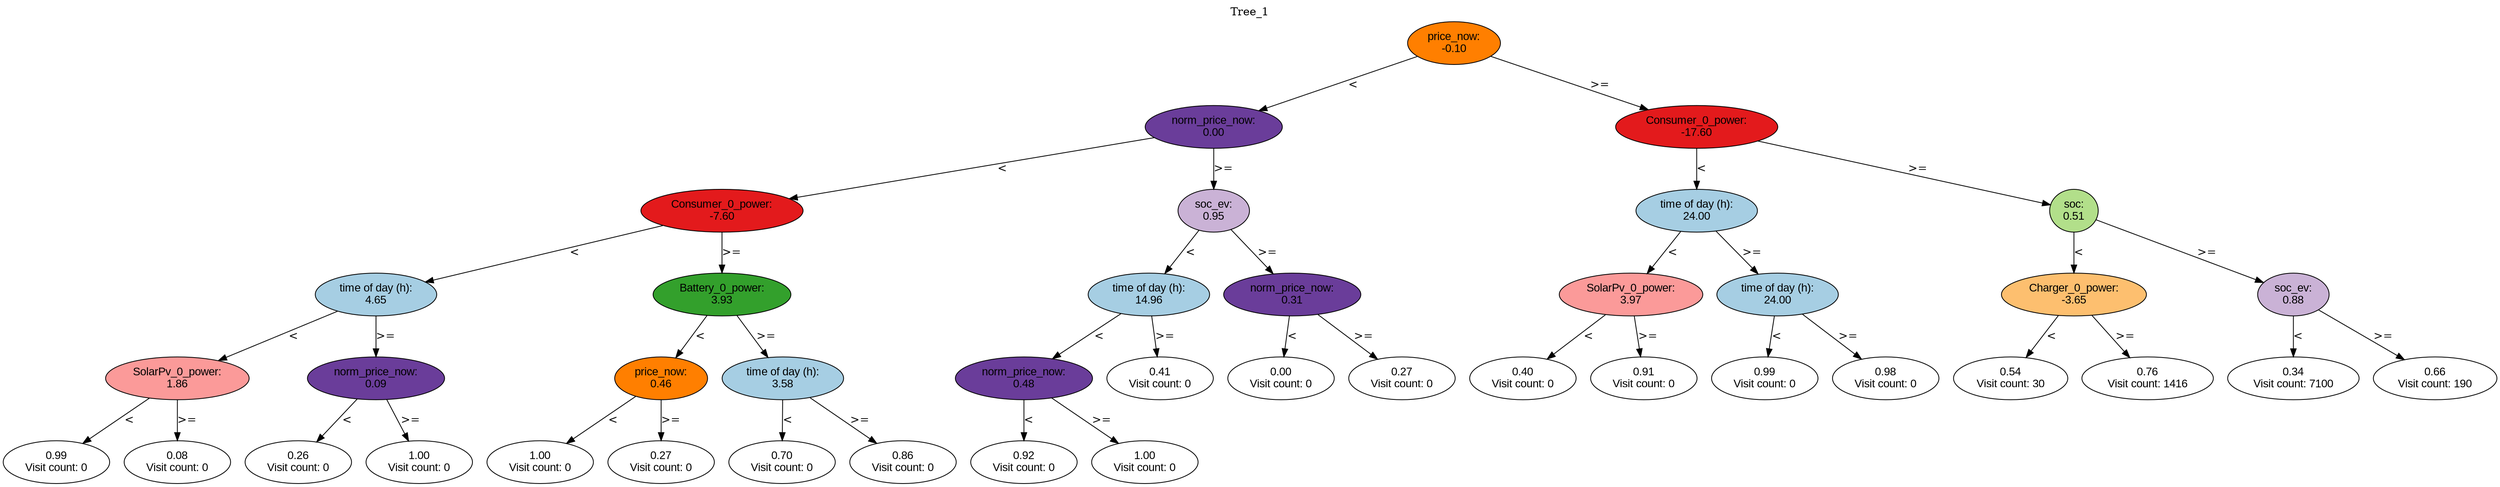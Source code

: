 digraph BST {
    node [fontname="Arial" style=filled colorscheme=paired12];
    0 [ label = "price_now:
-0.10" fillcolor=8];
    1 [ label = "norm_price_now:
0.00" fillcolor=10];
    2 [ label = "Consumer_0_power:
-7.60" fillcolor=6];
    3 [ label = "time of day (h):
4.65" fillcolor=1];
    4 [ label = "SolarPv_0_power:
1.86" fillcolor=5];
    5 [ label = "0.99
Visit count: 0" fillcolor=white];
    6 [ label = "0.08
Visit count: 0" fillcolor=white];
    7 [ label = "norm_price_now:
0.09" fillcolor=10];
    8 [ label = "0.26
Visit count: 0" fillcolor=white];
    9 [ label = "1.00
Visit count: 0" fillcolor=white];
    10 [ label = "Battery_0_power:
3.93" fillcolor=4];
    11 [ label = "price_now:
0.46" fillcolor=8];
    12 [ label = "1.00
Visit count: 0" fillcolor=white];
    13 [ label = "0.27
Visit count: 0" fillcolor=white];
    14 [ label = "time of day (h):
3.58" fillcolor=1];
    15 [ label = "0.70
Visit count: 0" fillcolor=white];
    16 [ label = "0.86
Visit count: 0" fillcolor=white];
    17 [ label = "soc_ev:
0.95" fillcolor=9];
    18 [ label = "time of day (h):
14.96" fillcolor=1];
    19 [ label = "norm_price_now:
0.48" fillcolor=10];
    20 [ label = "0.92
Visit count: 0" fillcolor=white];
    21 [ label = "1.00
Visit count: 0" fillcolor=white];
    22 [ label = "0.41
Visit count: 0" fillcolor=white];
    23 [ label = "norm_price_now:
0.31" fillcolor=10];
    24 [ label = "0.00
Visit count: 0" fillcolor=white];
    25 [ label = "0.27
Visit count: 0" fillcolor=white];
    26 [ label = "Consumer_0_power:
-17.60" fillcolor=6];
    27 [ label = "time of day (h):
24.00" fillcolor=1];
    28 [ label = "SolarPv_0_power:
3.97" fillcolor=5];
    29 [ label = "0.40
Visit count: 0" fillcolor=white];
    30 [ label = "0.91
Visit count: 0" fillcolor=white];
    31 [ label = "time of day (h):
24.00" fillcolor=1];
    32 [ label = "0.99
Visit count: 0" fillcolor=white];
    33 [ label = "0.98
Visit count: 0" fillcolor=white];
    34 [ label = "soc:
0.51" fillcolor=3];
    35 [ label = "Charger_0_power:
-3.65" fillcolor=7];
    36 [ label = "0.54
Visit count: 30" fillcolor=white];
    37 [ label = "0.76
Visit count: 1416" fillcolor=white];
    38 [ label = "soc_ev:
0.88" fillcolor=9];
    39 [ label = "0.34
Visit count: 7100" fillcolor=white];
    40 [ label = "0.66
Visit count: 190" fillcolor=white];

    0  -> 1[ label = "<"];
    0  -> 26[ label = ">="];
    1  -> 2[ label = "<"];
    1  -> 17[ label = ">="];
    2  -> 3[ label = "<"];
    2  -> 10[ label = ">="];
    3  -> 4[ label = "<"];
    3  -> 7[ label = ">="];
    4  -> 5[ label = "<"];
    4  -> 6[ label = ">="];
    7  -> 8[ label = "<"];
    7  -> 9[ label = ">="];
    10  -> 11[ label = "<"];
    10  -> 14[ label = ">="];
    11  -> 12[ label = "<"];
    11  -> 13[ label = ">="];
    14  -> 15[ label = "<"];
    14  -> 16[ label = ">="];
    17  -> 18[ label = "<"];
    17  -> 23[ label = ">="];
    18  -> 19[ label = "<"];
    18  -> 22[ label = ">="];
    19  -> 20[ label = "<"];
    19  -> 21[ label = ">="];
    23  -> 24[ label = "<"];
    23  -> 25[ label = ">="];
    26  -> 27[ label = "<"];
    26  -> 34[ label = ">="];
    27  -> 28[ label = "<"];
    27  -> 31[ label = ">="];
    28  -> 29[ label = "<"];
    28  -> 30[ label = ">="];
    31  -> 32[ label = "<"];
    31  -> 33[ label = ">="];
    34  -> 35[ label = "<"];
    34  -> 38[ label = ">="];
    35  -> 36[ label = "<"];
    35  -> 37[ label = ">="];
    38  -> 39[ label = "<"];
    38  -> 40[ label = ">="];

    labelloc="t";
    label="Tree_1";
}